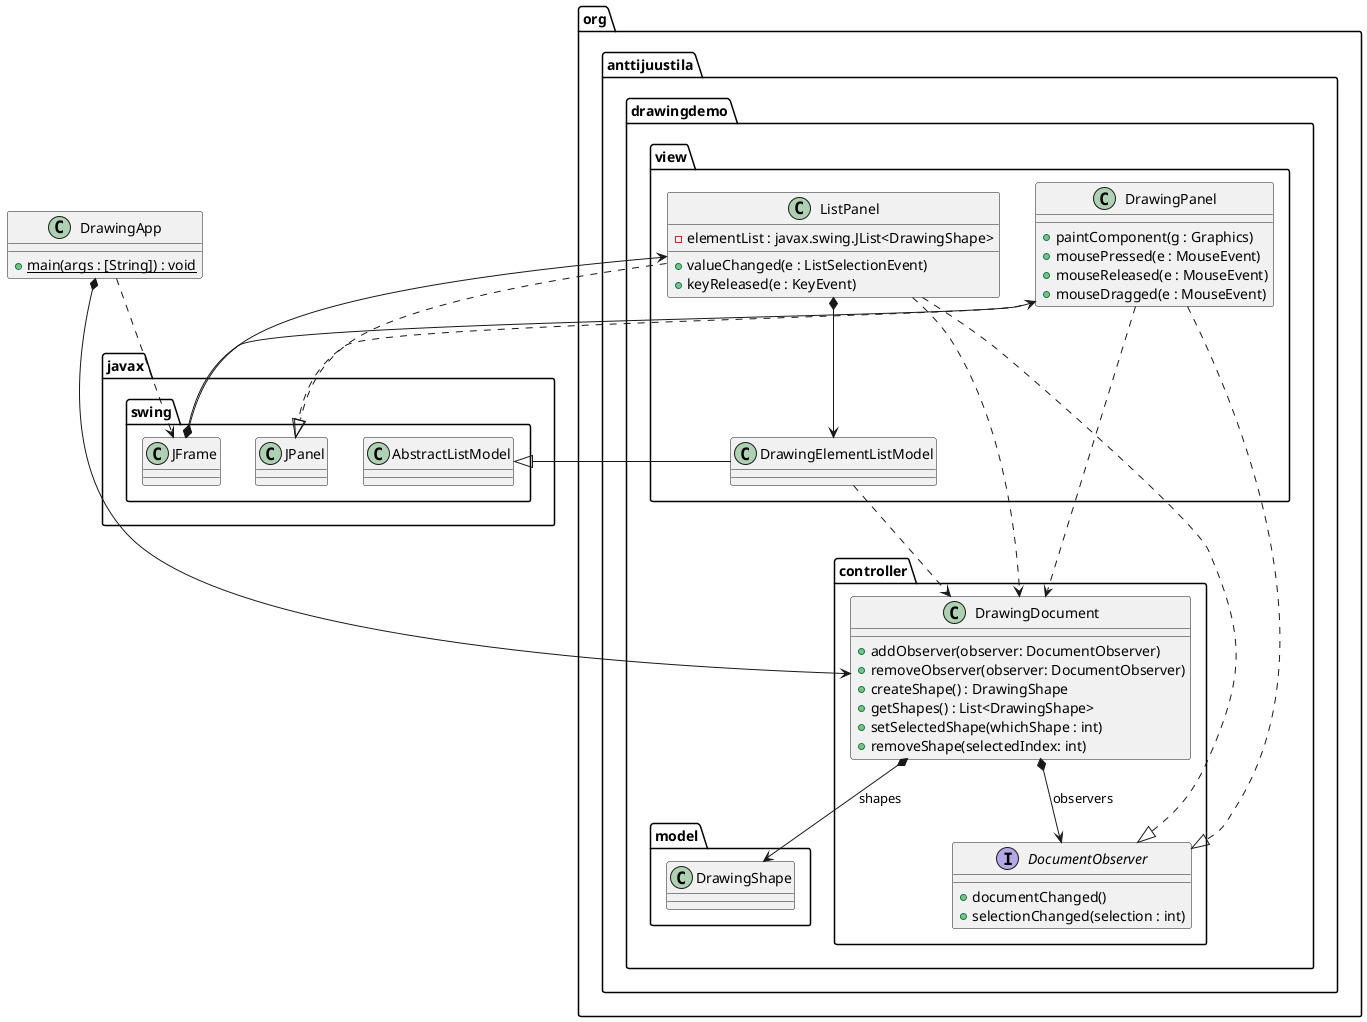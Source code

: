 @startuml
skinparam groupInheritance 2
top to bottom direction

class DrawingApp {
	+ {static} main(args : [String]) : void
}

DrawingApp *--> org.anttijuustila.drawingdemo.controller.DrawingDocument
DrawingApp ..> javax.swing.JFrame
javax.swing.JFrame *--> org.anttijuustila.drawingdemo.view.DrawingPanel
javax.swing.JFrame *--> org.anttijuustila.drawingdemo.view.ListPanel

package org.anttijuustila.drawingdemo {

	package controller {
		class DrawingDocument {
			+ addObserver(observer: DocumentObserver)
			+ removeObserver(observer: DocumentObserver)
			+ createShape() : DrawingShape
			+ getShapes() : List<DrawingShape>
			+ setSelectedShape(whichShape : int)
			+ removeShape(selectedIndex: int)
		}
		interface DocumentObserver {
			+ documentChanged()
			+ selectionChanged(selection : int)
		}
		DrawingDocument *--> DocumentObserver : observers
		DrawingDocument *--> org.anttijuustila.drawingdemo.model.DrawingShape : shapes
	}

	package model {
		class DrawingShape
	}

	package view {
		class ListPanel {
			- elementList : javax.swing.JList<DrawingShape>
			+ valueChanged(e : ListSelectionEvent)
			+ keyReleased(e : KeyEvent) 
		}
		ListPanel ..|> DocumentObserver
		ListPanel ..> DrawingDocument
		ListPanel ..|> javax.swing.JPanel
		class DrawingPanel {
			+ paintComponent(g : Graphics)
			+ mousePressed(e : MouseEvent)
			+ mouseReleased(e : MouseEvent)
			+ mouseDragged(e : MouseEvent)
		}
		DrawingPanel ..|> DocumentObserver
		DrawingPanel ..|> javax.swing.JPanel
		DrawingPanel ..> DrawingDocument
		class DrawingElementListModel
		ListPanel *--> DrawingElementListModel
		DrawingElementListModel ..> org.anttijuustila.drawingdemo.controller.DrawingDocument
		DrawingElementListModel --|> javax.swing.AbstractListModel
	}

}
@enduml